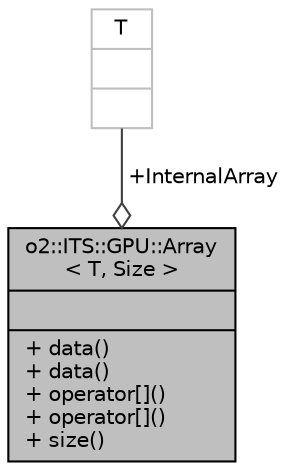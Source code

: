 digraph "o2::ITS::GPU::Array&lt; T, Size &gt;"
{
 // INTERACTIVE_SVG=YES
  bgcolor="transparent";
  edge [fontname="Helvetica",fontsize="10",labelfontname="Helvetica",labelfontsize="10"];
  node [fontname="Helvetica",fontsize="10",shape=record];
  Node1 [label="{o2::ITS::GPU::Array\l\< T, Size \>\n||+ data()\l+ data()\l+ operator[]()\l+ operator[]()\l+ size()\l}",height=0.2,width=0.4,color="black", fillcolor="grey75", style="filled" fontcolor="black"];
  Node2 -> Node1 [color="grey25",fontsize="10",style="solid",label=" +InternalArray" ,arrowhead="odiamond",fontname="Helvetica"];
  Node2 [label="{T\n||}",height=0.2,width=0.4,color="grey75"];
}
